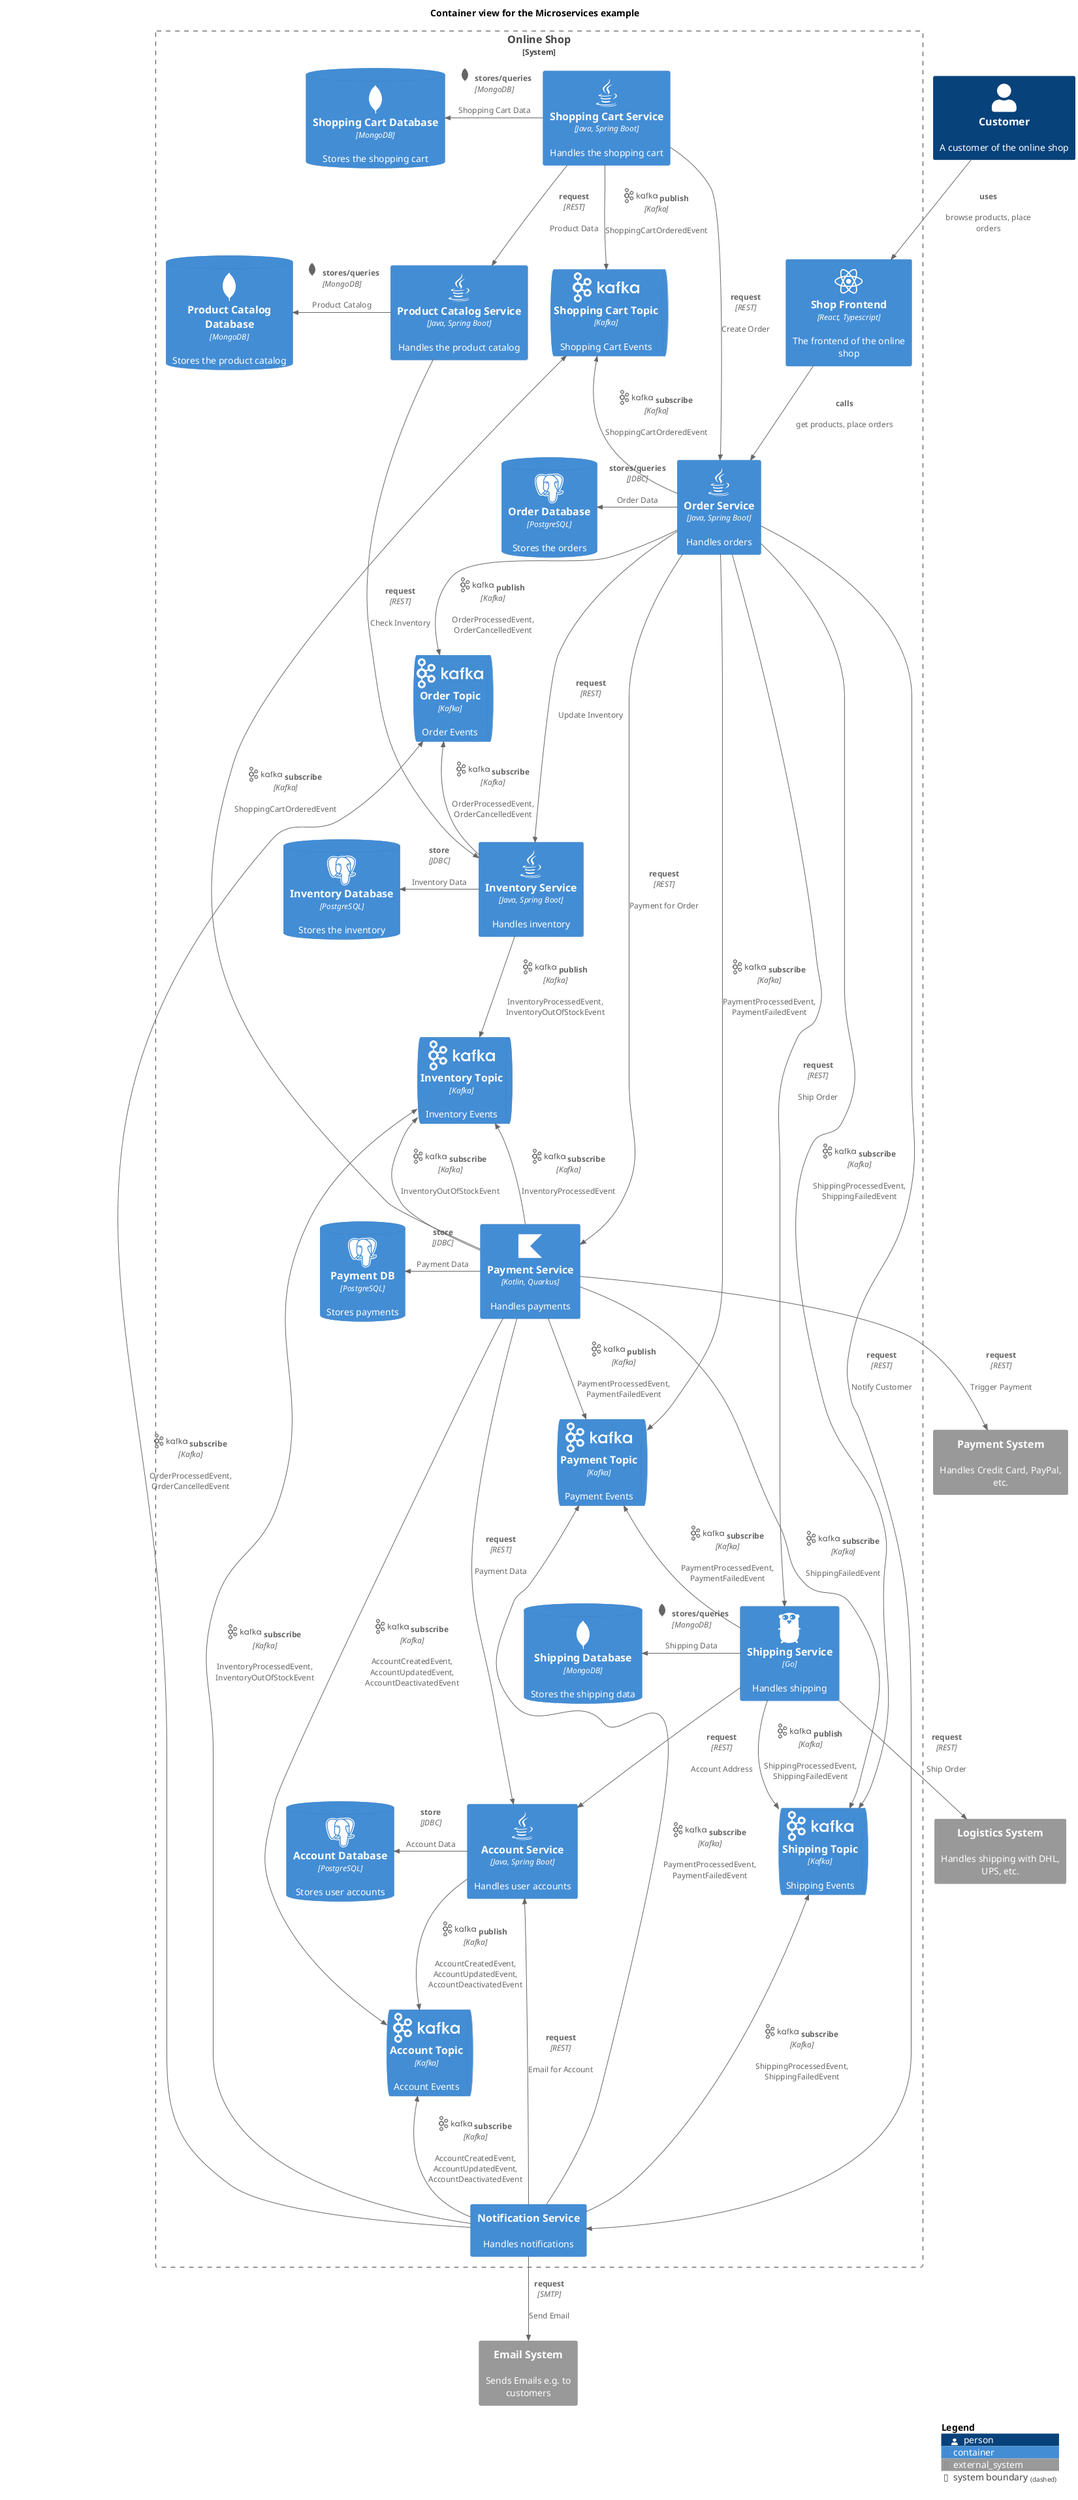 @startuml container-view
!include <C4/C4_Container.puml>
!include <logos/kafka>
!include <tupadr3/devicons2/mongodb>
!include <tupadr3/font-awesome-5/java>
!include <tupadr3/devicons2/postgresql>
!include <tupadr3/font-awesome-5/react>
!include <tupadr3/devicons2/typescript>
!include <tupadr3/devicons2/go>
!include <tupadr3/devicons2/kotlin>







title Container view for the Microservices example
System_Ext(softwareDevelopment_architecture_example_microservices_logisticsSystem, "Logistics System", $descr="Handles shipping with DHL, UPS, etc.")
System_Boundary(softwareDevelopment_architecture_example_microservices_onlineShop, "Online Shop") {
  ContainerQueue(softwareDevelopment_architecture_example_microservices_accountTopic, "Account Topic", $descr="Account Events", $techn="Kafka", $sprite="kafka")
  Container(softwareDevelopment_architecture_example_microservices_paymentService, "Payment Service", $descr="Handles payments", $techn="Kotlin, Quarkus", $sprite="kotlin")
  ContainerDb(softwareDevelopment_architecture_example_microservices_shippingDb, "Shipping Database", $descr="Stores the shipping data", $techn="MongoDB", $sprite="mongodb")
  Container(softwareDevelopment_architecture_example_microservices_shippingService, "Shipping Service", $descr="Handles shipping", $techn="Go", $sprite="go")
  Container(softwareDevelopment_architecture_example_microservices_shoppingCartService, "Shopping Cart Service", $descr="Handles the shopping cart", $techn="Java, Spring Boot", $sprite="java")
  ContainerQueue(softwareDevelopment_architecture_example_microservices_inventoryTopic, "Inventory Topic", $descr="Inventory Events", $techn="Kafka", $sprite="kafka")
  ContainerQueue(softwareDevelopment_architecture_example_microservices_paymentTopic, "Payment Topic", $descr="Payment Events", $techn="Kafka", $sprite="kafka")
  ContainerDb(softwareDevelopment_architecture_example_microservices_inventoryDb, "Inventory Database", $descr="Stores the inventory", $techn="PostgreSQL", $sprite="postgresql")
  Container(softwareDevelopment_architecture_example_microservices_notificationService, "Notification Service", $descr="Handles notifications")
  ContainerQueue(softwareDevelopment_architecture_example_microservices_shippingTopic, "Shipping Topic", $descr="Shipping Events", $techn="Kafka", $sprite="kafka")
  ContainerQueue(softwareDevelopment_architecture_example_microservices_orderTopic, "Order Topic", $descr="Order Events", $techn="Kafka", $sprite="kafka")
  Container(softwareDevelopment_architecture_example_microservices_inventoryService, "Inventory Service", $descr="Handles inventory", $techn="Java, Spring Boot", $sprite="java")
  ContainerQueue(softwareDevelopment_architecture_example_microservices_shoppingCartTopic, "Shopping Cart Topic", $descr="Shopping Cart Events", $techn="Kafka", $sprite="kafka")
  Container(softwareDevelopment_architecture_example_microservices_shopFrontend, "Shop Frontend", $descr="The frontend of the online shop", $techn="React, Typescript", $sprite="react")
  Container(softwareDevelopment_architecture_example_microservices_orderService, "Order Service", $descr="Handles orders", $techn="Java, Spring Boot", $sprite="java")
  ContainerDb(softwareDevelopment_architecture_example_microservices_paymentDb, "Payment DB", $descr="Stores payments", $techn="PostgreSQL", $sprite="postgresql")
  ContainerDb(softwareDevelopment_architecture_example_microservices_accountDb, "Account Database", $descr="Stores user accounts", $techn="PostgreSQL", $sprite="postgresql")
  Container(softwareDevelopment_architecture_example_microservices_accountService, "Account Service", $descr="Handles user accounts", $techn="Java, Spring Boot", $sprite="java")
  ContainerDb(softwareDevelopment_architecture_example_microservices_productCatalogDb, "Product Catalog Database", $descr="Stores the product catalog", $techn="MongoDB", $sprite="mongodb")
  ContainerDb(softwareDevelopment_architecture_example_microservices_orderDb, "Order Database", $descr="Stores the orders", $techn="PostgreSQL", $sprite="postgresql")
  Container(softwareDevelopment_architecture_example_microservices_productCatalogService, "Product Catalog Service", $descr="Handles the product catalog", $techn="Java, Spring Boot", $sprite="java")
  ContainerDb(softwareDevelopment_architecture_example_microservices_shoppingCartDb, "Shopping Cart Database", $descr="Stores the shopping cart", $techn="MongoDB", $sprite="mongodb")
}
System_Ext(softwareDevelopment_architecture_example_microservices_paymentSystem, "Payment System", $descr="Handles Credit Card, PayPal, etc.")
Person(softwareDevelopment_architecture_example_microservices_customer, "Customer", $descr="A customer of the online shop")
System_Ext(softwareDevelopment_architecture_example_microservices_emailSystem, "Email System", $descr="Sends Emails e.g. to customers")
Rel(softwareDevelopment_architecture_example_microservices_notificationService, softwareDevelopment_architecture_example_microservices_accountService, "request", $descr="Email for Account", $techn="REST")
Rel_D(softwareDevelopment_architecture_example_microservices_paymentService, softwareDevelopment_architecture_example_microservices_paymentTopic, "publish", $descr="PaymentProcessedEvent, PaymentFailedEvent", $techn="Kafka", $sprite="kafka,scale=0.5")
Rel_U(softwareDevelopment_architecture_example_microservices_orderService, softwareDevelopment_architecture_example_microservices_shippingTopic, "subscribe", $descr="ShippingProcessedEvent, ShippingFailedEvent", $techn="Kafka", $sprite="kafka,scale=0.5")
Rel_L(softwareDevelopment_architecture_example_microservices_orderService, softwareDevelopment_architecture_example_microservices_orderDb, "stores/queries", $descr="Order Data", $techn="JDBC")
Rel(softwareDevelopment_architecture_example_microservices_notificationService, softwareDevelopment_architecture_example_microservices_emailSystem, "request", $descr="Send Email", $techn="SMTP")
Rel(softwareDevelopment_architecture_example_microservices_shopFrontend, softwareDevelopment_architecture_example_microservices_orderService, "calls", $descr="get products, place orders")
Rel_L(softwareDevelopment_architecture_example_microservices_inventoryService, softwareDevelopment_architecture_example_microservices_inventoryDb, "store", $descr="Inventory Data", $techn="JDBC")
Rel_U(softwareDevelopment_architecture_example_microservices_notificationService, softwareDevelopment_architecture_example_microservices_inventoryTopic, "subscribe", $descr="InventoryProcessedEvent, InventoryOutOfStockEvent", $techn="Kafka", $sprite="kafka,scale=0.5")
Rel(softwareDevelopment_architecture_example_microservices_shoppingCartService, softwareDevelopment_architecture_example_microservices_productCatalogService, "request", $descr="Product Data", $techn="REST")
Rel(softwareDevelopment_architecture_example_microservices_orderService, softwareDevelopment_architecture_example_microservices_shippingService, "request", $descr="Ship Order", $techn="REST")
Rel(softwareDevelopment_architecture_example_microservices_orderService, softwareDevelopment_architecture_example_microservices_notificationService, "request", $descr="Notify Customer", $techn="REST")
Rel_U(softwareDevelopment_architecture_example_microservices_paymentService, softwareDevelopment_architecture_example_microservices_shippingTopic, "subscribe", $descr="ShippingFailedEvent", $techn="Kafka", $sprite="kafka,scale=0.5")
Rel(softwareDevelopment_architecture_example_microservices_shoppingCartService, softwareDevelopment_architecture_example_microservices_orderService, "request", $descr="Create Order", $techn="REST")
Rel_U(softwareDevelopment_architecture_example_microservices_inventoryService, softwareDevelopment_architecture_example_microservices_orderTopic, "subscribe", $descr="OrderProcessedEvent, OrderCancelledEvent", $techn="Kafka", $sprite="kafka,scale=0.5")
Rel_U(softwareDevelopment_architecture_example_microservices_paymentService, softwareDevelopment_architecture_example_microservices_inventoryTopic, "subscribe", $descr="InventoryProcessedEvent", $techn="Kafka", $sprite="kafka,scale=0.5")
Rel_D(softwareDevelopment_architecture_example_microservices_shippingService, softwareDevelopment_architecture_example_microservices_shippingTopic, "publish", $descr="ShippingProcessedEvent, ShippingFailedEvent", $techn="Kafka", $sprite="kafka,scale=0.5")
Rel_L(softwareDevelopment_architecture_example_microservices_productCatalogService, softwareDevelopment_architecture_example_microservices_productCatalogDb, "stores/queries", $descr="Product Catalog", $techn="MongoDB", $sprite="mongodb,scale=0.5")
Rel_U(softwareDevelopment_architecture_example_microservices_paymentService, softwareDevelopment_architecture_example_microservices_accountTopic, "subscribe", $descr="AccountCreatedEvent, AccountUpdatedEvent, AccountDeactivatedEvent", $techn="Kafka", $sprite="kafka,scale=0.5")
Rel_L(softwareDevelopment_architecture_example_microservices_shippingService, softwareDevelopment_architecture_example_microservices_shippingDb, "stores/queries", $descr="Shipping Data", $techn="MongoDB", $sprite="mongodb,scale=0.5")
Rel_L(softwareDevelopment_architecture_example_microservices_paymentService, softwareDevelopment_architecture_example_microservices_paymentDb, "store", $descr="Payment Data", $techn="JDBC")
Rel_D(softwareDevelopment_architecture_example_microservices_orderService, softwareDevelopment_architecture_example_microservices_orderTopic, "publish", $descr="OrderProcessedEvent, OrderCancelledEvent", $techn="Kafka", $sprite="kafka,scale=0.5")
Rel(softwareDevelopment_architecture_example_microservices_productCatalogService, softwareDevelopment_architecture_example_microservices_inventoryService, "request", $descr="Check Inventory", $techn="REST")
Rel_U(softwareDevelopment_architecture_example_microservices_notificationService, softwareDevelopment_architecture_example_microservices_shippingTopic, "subscribe", $descr="ShippingProcessedEvent, ShippingFailedEvent", $techn="Kafka", $sprite="kafka,scale=0.5")
Rel_U(softwareDevelopment_architecture_example_microservices_shippingService, softwareDevelopment_architecture_example_microservices_paymentTopic, "subscribe", $descr="PaymentProcessedEvent, PaymentFailedEvent", $techn="Kafka", $sprite="kafka,scale=0.5")
Rel(softwareDevelopment_architecture_example_microservices_paymentService, softwareDevelopment_architecture_example_microservices_accountService, "request", $descr="Payment Data", $techn="REST")
Rel(softwareDevelopment_architecture_example_microservices_shippingService, softwareDevelopment_architecture_example_microservices_logisticsSystem, "request", $descr="Ship Order", $techn="REST")
Rel_U(softwareDevelopment_architecture_example_microservices_orderService, softwareDevelopment_architecture_example_microservices_shoppingCartTopic, "subscribe", $descr="ShoppingCartOrderedEvent", $techn="Kafka", $sprite="kafka,scale=0.5")
Rel_D(softwareDevelopment_architecture_example_microservices_accountService, softwareDevelopment_architecture_example_microservices_accountTopic, "publish", $descr="AccountCreatedEvent, AccountUpdatedEvent, AccountDeactivatedEvent", $techn="Kafka", $sprite="kafka,scale=0.5")
Rel_U(softwareDevelopment_architecture_example_microservices_notificationService, softwareDevelopment_architecture_example_microservices_orderTopic, "subscribe", $descr="OrderProcessedEvent, OrderCancelledEvent", $techn="Kafka", $sprite="kafka,scale=0.5")
Rel_L(softwareDevelopment_architecture_example_microservices_accountService, softwareDevelopment_architecture_example_microservices_accountDb, "store", $descr="Account Data", $techn="JDBC")
Rel(softwareDevelopment_architecture_example_microservices_shippingService, softwareDevelopment_architecture_example_microservices_accountService, "request", $descr="Account Address", $techn="REST")
Rel_U(softwareDevelopment_architecture_example_microservices_notificationService, softwareDevelopment_architecture_example_microservices_paymentTopic, "subscribe", $descr="PaymentProcessedEvent, PaymentFailedEvent", $techn="Kafka", $sprite="kafka,scale=0.5")
Rel_L(softwareDevelopment_architecture_example_microservices_shoppingCartService, softwareDevelopment_architecture_example_microservices_shoppingCartDb, "stores/queries", $descr="Shopping Cart Data", $techn="MongoDB", $sprite="mongodb,scale=0.5")
Rel(softwareDevelopment_architecture_example_microservices_customer, softwareDevelopment_architecture_example_microservices_shopFrontend, "uses", $descr="browse products, place orders")
Rel_U(softwareDevelopment_architecture_example_microservices_paymentService, softwareDevelopment_architecture_example_microservices_inventoryTopic, "subscribe", $descr="InventoryOutOfStockEvent", $techn="Kafka", $sprite="kafka,scale=0.5")
Rel_D(softwareDevelopment_architecture_example_microservices_shoppingCartService, softwareDevelopment_architecture_example_microservices_shoppingCartTopic, "publish", $descr="ShoppingCartOrderedEvent", $techn="Kafka", $sprite="kafka,scale=0.5")
Rel_U(softwareDevelopment_architecture_example_microservices_paymentService, softwareDevelopment_architecture_example_microservices_shoppingCartTopic, "subscribe", $descr="ShoppingCartOrderedEvent", $techn="Kafka", $sprite="kafka,scale=0.5")
Rel_U(softwareDevelopment_architecture_example_microservices_notificationService, softwareDevelopment_architecture_example_microservices_accountTopic, "subscribe", $descr="AccountCreatedEvent, AccountUpdatedEvent, AccountDeactivatedEvent", $techn="Kafka", $sprite="kafka,scale=0.5")
Rel(softwareDevelopment_architecture_example_microservices_paymentService, softwareDevelopment_architecture_example_microservices_paymentSystem, "request", $descr="Trigger Payment", $techn="REST")
Rel_U(softwareDevelopment_architecture_example_microservices_orderService, softwareDevelopment_architecture_example_microservices_paymentTopic, "subscribe", $descr="PaymentProcessedEvent, PaymentFailedEvent", $techn="Kafka", $sprite="kafka,scale=0.5")
Rel_D(softwareDevelopment_architecture_example_microservices_inventoryService, softwareDevelopment_architecture_example_microservices_inventoryTopic, "publish", $descr="InventoryProcessedEvent, InventoryOutOfStockEvent", $techn="Kafka", $sprite="kafka,scale=0.5")
Rel(softwareDevelopment_architecture_example_microservices_orderService, softwareDevelopment_architecture_example_microservices_inventoryService, "request", $descr="Update Inventory", $techn="REST")
Rel(softwareDevelopment_architecture_example_microservices_orderService, softwareDevelopment_architecture_example_microservices_paymentService, "request", $descr="Payment for Order", $techn="REST")
SHOW_LEGEND()
@enduml
